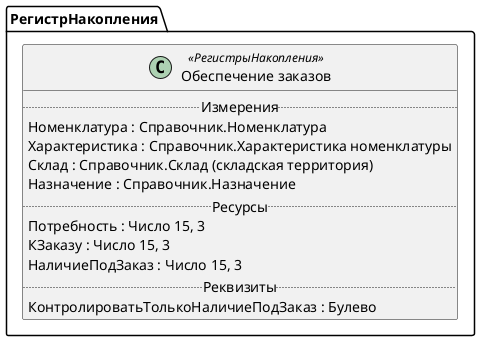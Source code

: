 ﻿@startuml ОбеспечениеЗаказов
'!include templates.wsd
'..\include templates.wsd
class РегистрНакопления.ОбеспечениеЗаказов as "Обеспечение заказов" <<РегистрыНакопления>>
{
..Измерения..
Номенклатура : Справочник.Номенклатура
Характеристика : Справочник.Характеристика номенклатуры
Склад : Справочник.Склад (складская территория)
Назначение : Справочник.Назначение
..Ресурсы..
Потребность : Число 15, 3
КЗаказу : Число 15, 3
НаличиеПодЗаказ : Число 15, 3
..Реквизиты..
КонтролироватьТолькоНаличиеПодЗаказ : Булево
}
@enduml
